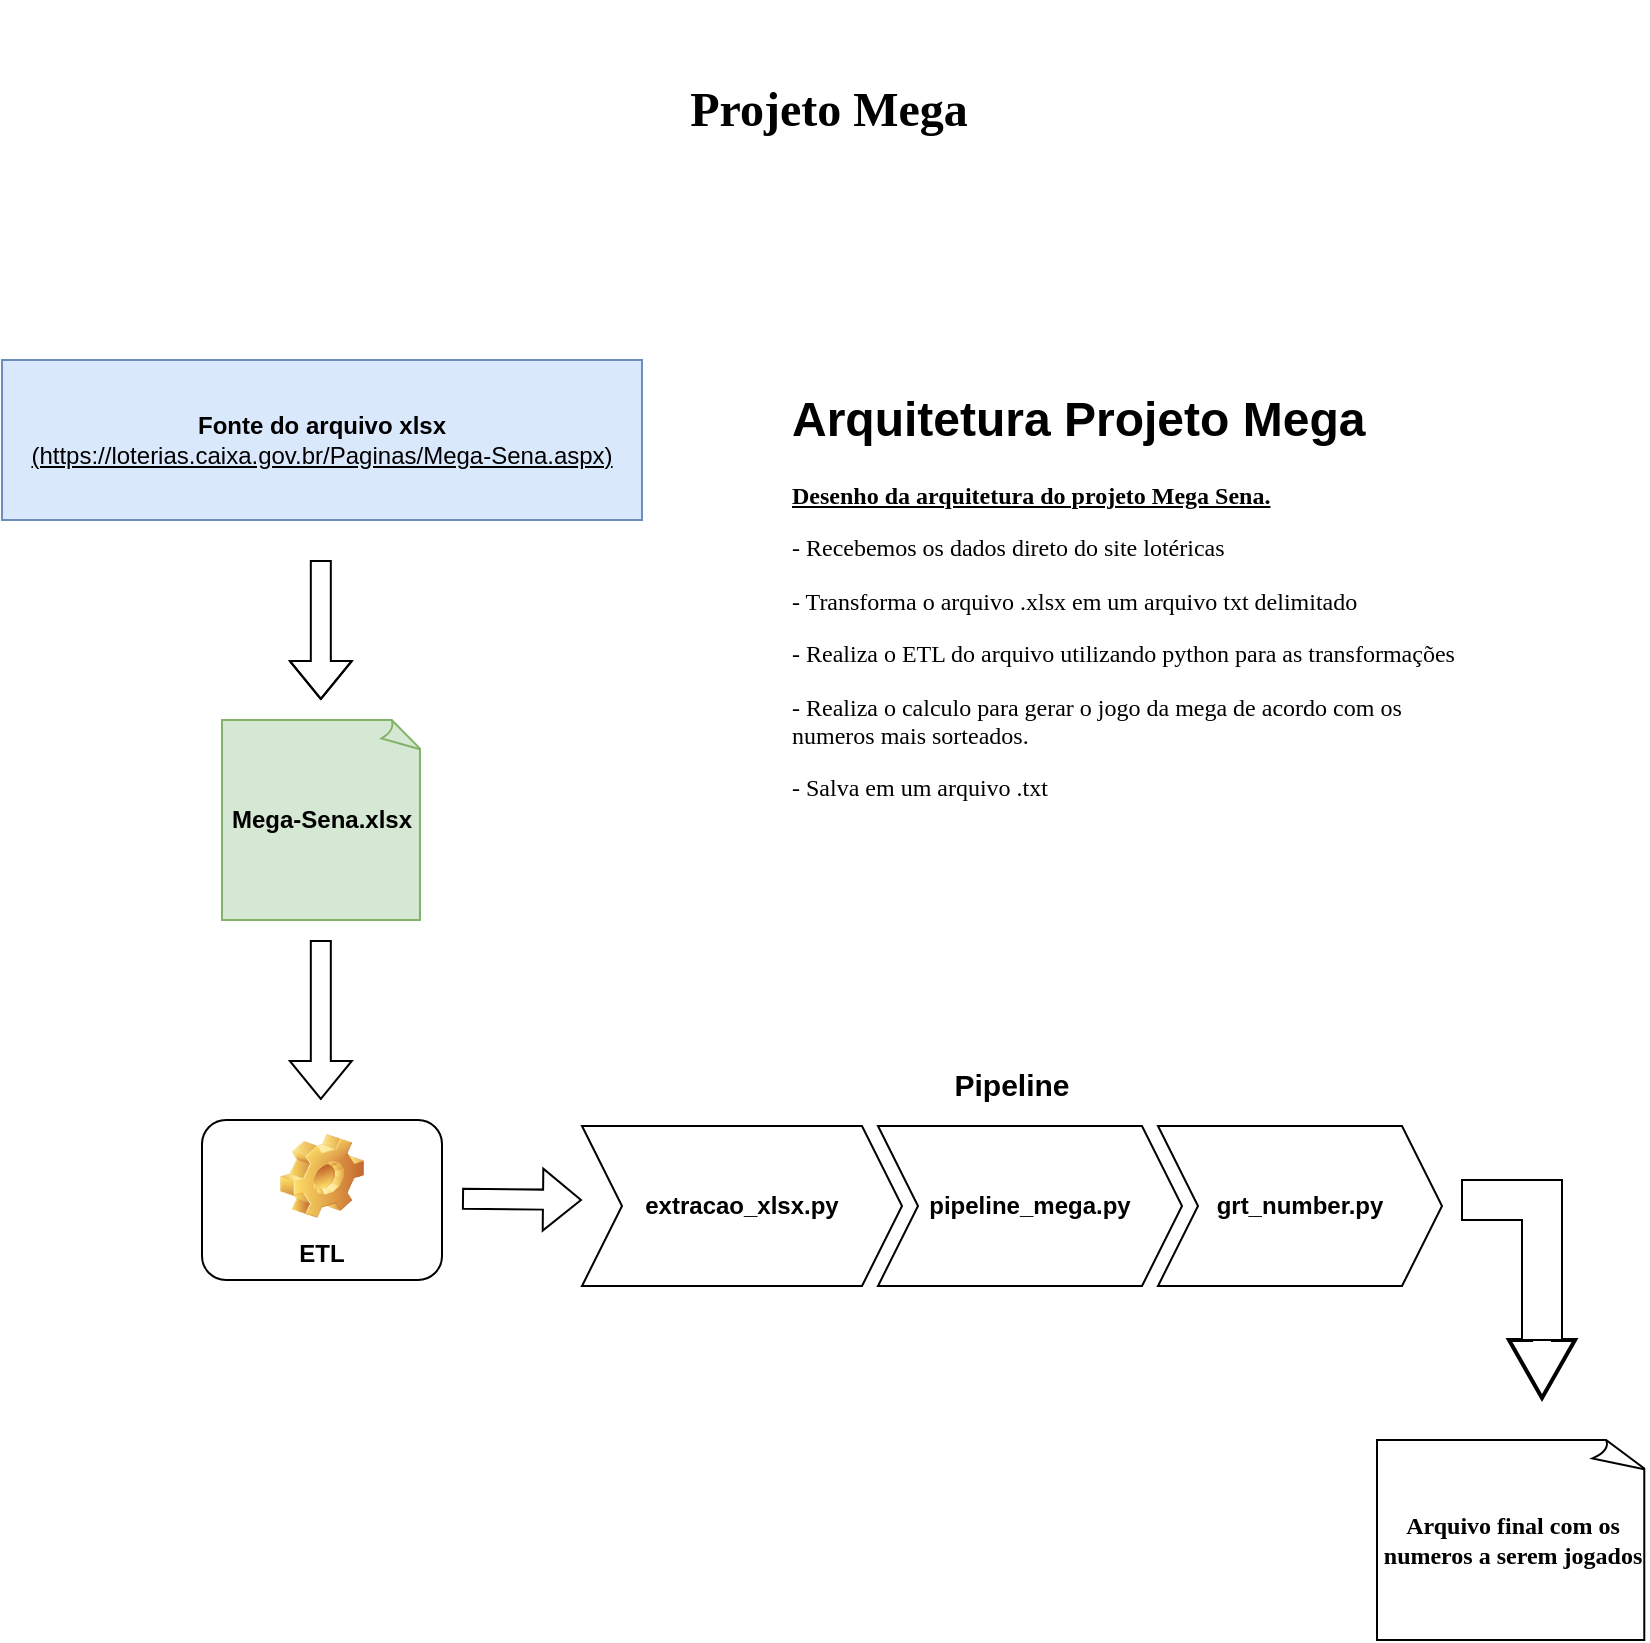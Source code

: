 <mxfile version="22.1.5" type="github">
  <diagram name="Página-1" id="0SU0MJansGinVYgPt3Em">
    <mxGraphModel dx="1035" dy="520" grid="1" gridSize="10" guides="1" tooltips="1" connect="1" arrows="1" fold="1" page="1" pageScale="1" pageWidth="827" pageHeight="1169" background="#ffffff" math="0" shadow="0">
      <root>
        <mxCell id="0" />
        <mxCell id="1" parent="0" />
        <mxCell id="cXPFrrMtKNsXjSgKLZah-1" value="&lt;div&gt;&lt;b&gt;Fonte do arquivo xlsx&lt;/b&gt;&lt;/div&gt;&lt;div&gt;&lt;u&gt;(https://loterias.caixa.gov.br/Paginas/Mega-Sena.aspx)&lt;/u&gt;&lt;br&gt;&lt;/div&gt;" style="rounded=0;whiteSpace=wrap;html=1;fillColor=#dae8fc;strokeColor=#6c8ebf;" parent="1" vertex="1">
          <mxGeometry y="190" width="320" height="80" as="geometry" />
        </mxCell>
        <mxCell id="cXPFrrMtKNsXjSgKLZah-2" value="" style="endArrow=classic;html=1;rounded=0;shape=flexArrow;" parent="1" edge="1">
          <mxGeometry width="50" height="50" relative="1" as="geometry">
            <mxPoint x="159.41" y="290" as="sourcePoint" />
            <mxPoint x="159.41" y="360" as="targetPoint" />
            <Array as="points">
              <mxPoint x="159.41" y="330" />
            </Array>
          </mxGeometry>
        </mxCell>
        <mxCell id="cXPFrrMtKNsXjSgKLZah-3" value="&lt;b&gt;Mega-Sena.xlsx&lt;/b&gt;" style="whiteSpace=wrap;html=1;shape=mxgraph.basic.document;fillColor=#d5e8d4;strokeColor=#82b366;" parent="1" vertex="1">
          <mxGeometry x="110" y="370" width="100" height="100" as="geometry" />
        </mxCell>
        <mxCell id="cXPFrrMtKNsXjSgKLZah-6" value="" style="endArrow=classic;html=1;rounded=0;shape=flexArrow;" parent="1" edge="1">
          <mxGeometry width="50" height="50" relative="1" as="geometry">
            <mxPoint x="159.41" y="480" as="sourcePoint" />
            <mxPoint x="159.41" y="560" as="targetPoint" />
          </mxGeometry>
        </mxCell>
        <mxCell id="sSL-JC1JNAgE-jJ8Iu5J-4" value="ETL" style="label;whiteSpace=wrap;html=1;align=center;verticalAlign=bottom;spacingLeft=0;spacingBottom=4;imageAlign=center;imageVerticalAlign=top;image=img/clipart/Gear_128x128.png" vertex="1" parent="1">
          <mxGeometry x="100" y="570" width="120" height="80" as="geometry" />
        </mxCell>
        <mxCell id="sSL-JC1JNAgE-jJ8Iu5J-5" value="" style="endArrow=classic;html=1;rounded=0;shape=flexArrow;" edge="1" parent="1">
          <mxGeometry width="50" height="50" relative="1" as="geometry">
            <mxPoint x="230" y="609.41" as="sourcePoint" />
            <mxPoint x="290" y="610" as="targetPoint" />
          </mxGeometry>
        </mxCell>
        <mxCell id="sSL-JC1JNAgE-jJ8Iu5J-6" value="&lt;b&gt;&lt;font style=&quot;font-size: 15px;&quot;&gt;Pipeline&lt;/font&gt;&lt;/b&gt;" style="swimlane;childLayout=stackLayout;horizontal=1;fillColor=none;horizontalStack=1;resizeParent=1;resizeParentMax=0;resizeLast=0;collapsible=0;strokeColor=none;stackBorder=10;stackSpacing=-12;resizable=1;align=center;points=[];whiteSpace=wrap;html=1;startSize=23;" vertex="1" parent="1">
          <mxGeometry x="280" y="540" width="450" height="123" as="geometry" />
        </mxCell>
        <mxCell id="sSL-JC1JNAgE-jJ8Iu5J-7" value="&lt;b&gt;extracao_xlsx.py&lt;/b&gt;" style="shape=step;perimeter=stepPerimeter;fixedSize=1;points=[];whiteSpace=wrap;html=1;" vertex="1" parent="sSL-JC1JNAgE-jJ8Iu5J-6">
          <mxGeometry x="10" y="33" width="160" height="80" as="geometry" />
        </mxCell>
        <mxCell id="sSL-JC1JNAgE-jJ8Iu5J-8" value="&lt;b&gt;pipeline_mega.py&lt;/b&gt;" style="shape=step;perimeter=stepPerimeter;fixedSize=1;points=[];whiteSpace=wrap;html=1;" vertex="1" parent="sSL-JC1JNAgE-jJ8Iu5J-6">
          <mxGeometry x="158" y="33" width="152" height="80" as="geometry" />
        </mxCell>
        <mxCell id="sSL-JC1JNAgE-jJ8Iu5J-9" value="&lt;b&gt;grt_number.py&lt;/b&gt;" style="shape=step;perimeter=stepPerimeter;fixedSize=1;points=[];whiteSpace=wrap;html=1;" vertex="1" parent="sSL-JC1JNAgE-jJ8Iu5J-6">
          <mxGeometry x="298" y="33" width="142" height="80" as="geometry" />
        </mxCell>
        <mxCell id="sSL-JC1JNAgE-jJ8Iu5J-13" value="" style="endArrow=classic;html=1;rounded=0;shape=flexArrow;endSize=9;startSize=8;targetPerimeterSpacing=0;strokeWidth=2;" edge="1" parent="1">
          <mxGeometry width="50" height="50" relative="1" as="geometry">
            <mxPoint x="770" y="620" as="sourcePoint" />
            <mxPoint x="770" y="710" as="targetPoint" />
          </mxGeometry>
        </mxCell>
        <mxCell id="sSL-JC1JNAgE-jJ8Iu5J-15" value="" style="shape=corner;whiteSpace=wrap;html=1;rotation=90;" vertex="1" parent="1">
          <mxGeometry x="715" y="615" width="80" height="50" as="geometry" />
        </mxCell>
        <mxCell id="sSL-JC1JNAgE-jJ8Iu5J-16" value="&lt;h1&gt;Arquitetura Projeto Mega&lt;br&gt;&lt;/h1&gt;&lt;p&gt;&lt;b&gt;&lt;font face=&quot;Comic Sans MS&quot;&gt;&lt;u&gt;Desenho da arquitetura do projeto Mega Sena.&lt;/u&gt;&lt;/font&gt;&lt;/b&gt;&lt;/p&gt;&lt;p&gt;&lt;font face=&quot;Comic Sans MS&quot;&gt;- Recebemos os dados direto do site lotéricas&lt;/font&gt;&lt;/p&gt;&lt;p&gt;&lt;font face=&quot;Comic Sans MS&quot;&gt;- Transforma o arquivo .xlsx em um arquivo txt delimitado&lt;/font&gt;&lt;/p&gt;&lt;p&gt;&lt;font face=&quot;Comic Sans MS&quot;&gt;- Realiza o ETL do arquivo utilizando python para as transformações&lt;/font&gt;&lt;/p&gt;&lt;p&gt;&lt;font face=&quot;Comic Sans MS&quot;&gt;- Realiza o calculo para gerar o jogo da mega de acordo com os numeros mais sorteados.&lt;/font&gt;&lt;/p&gt;&lt;p&gt;&lt;font face=&quot;Comic Sans MS&quot;&gt;- Salva em um arquivo .txt &lt;/font&gt;&lt;br&gt;&lt;/p&gt;&lt;p&gt;&lt;br&gt;&lt;/p&gt;" style="text;html=1;strokeColor=none;fillColor=default;spacing=5;spacingTop=-20;whiteSpace=wrap;overflow=hidden;rounded=0;" vertex="1" parent="1">
          <mxGeometry x="390" y="200" width="356" height="250" as="geometry" />
        </mxCell>
        <mxCell id="sSL-JC1JNAgE-jJ8Iu5J-17" value="&lt;h1&gt;&lt;font face=&quot;Comic Sans MS&quot;&gt;Projeto Mega&lt;/font&gt;&lt;/h1&gt;" style="text;html=1;strokeColor=none;fillColor=none;align=center;verticalAlign=middle;whiteSpace=wrap;rounded=0;" vertex="1" parent="1">
          <mxGeometry x="203" y="10" width="421" height="110" as="geometry" />
        </mxCell>
        <mxCell id="sSL-JC1JNAgE-jJ8Iu5J-18" value="&lt;b&gt;&lt;font face=&quot;Comic Sans MS&quot;&gt;Arquivo final com os numeros a serem jogados&lt;/font&gt;&lt;/b&gt;" style="whiteSpace=wrap;html=1;shape=mxgraph.basic.document" vertex="1" parent="1">
          <mxGeometry x="687.5" y="730" width="135" height="100" as="geometry" />
        </mxCell>
      </root>
    </mxGraphModel>
  </diagram>
</mxfile>
